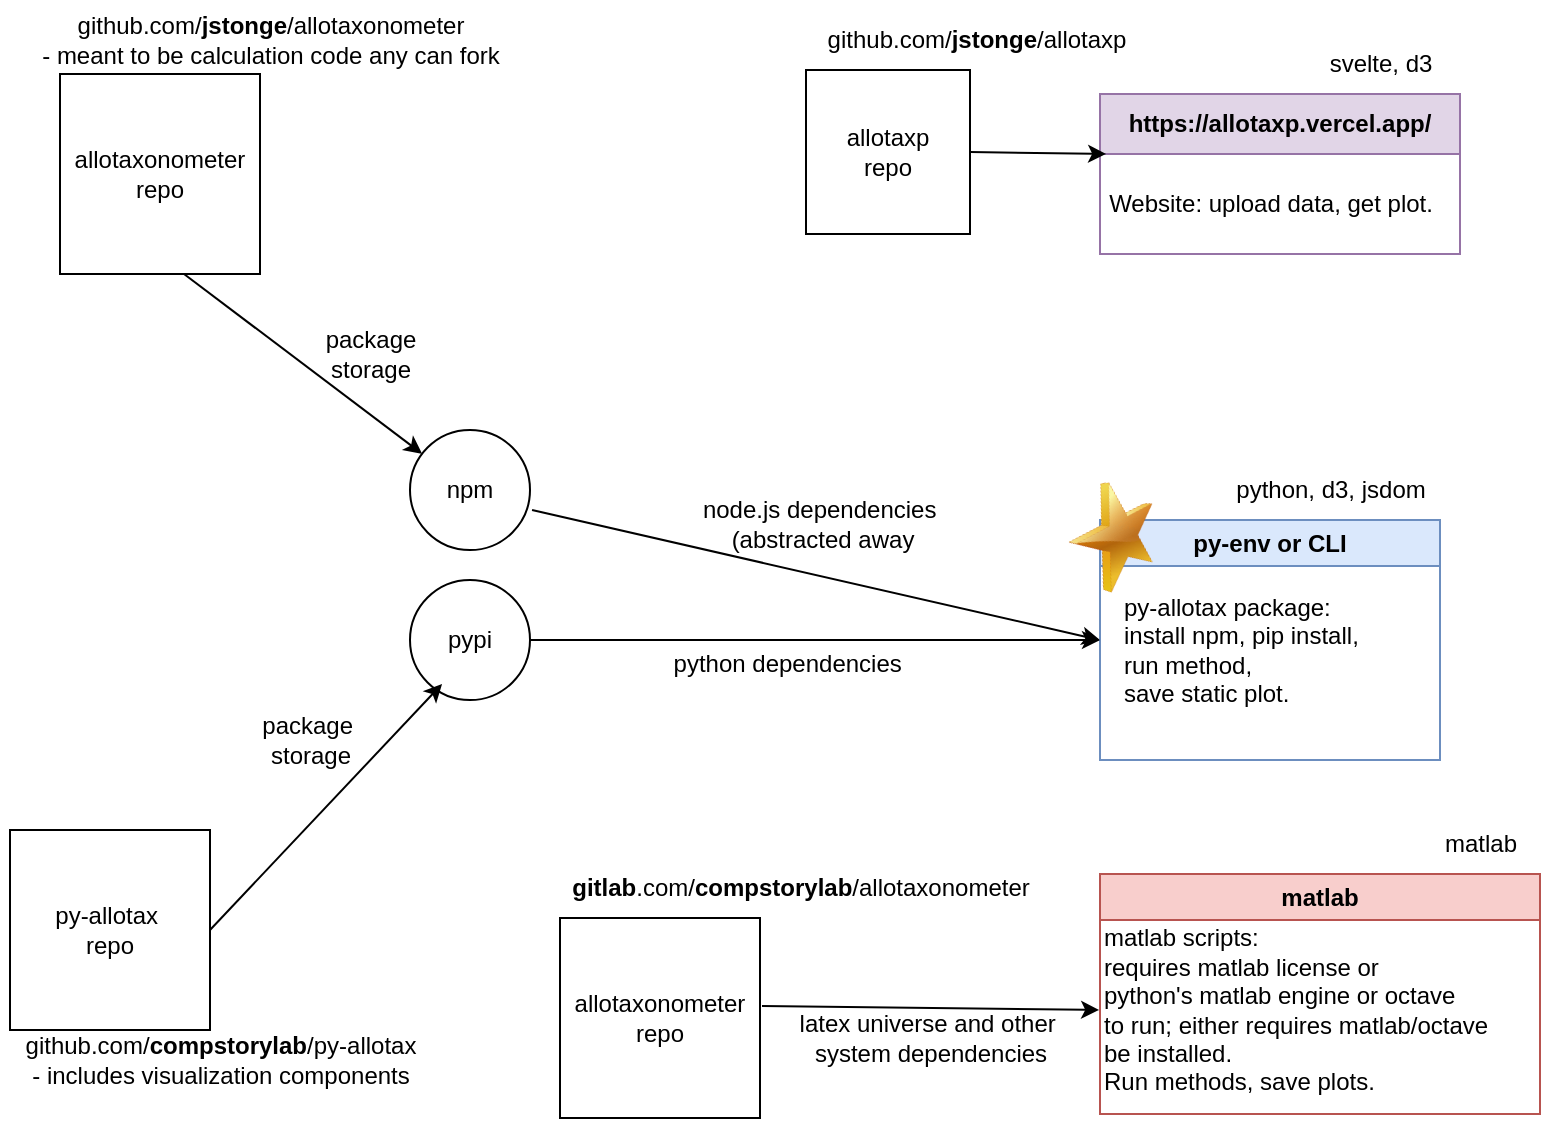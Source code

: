 <mxfile version="26.0.5">
  <diagram name="Page-1" id="ZMV4DmxlQaIOeI6pwuCv">
    <mxGraphModel dx="1225" dy="895" grid="1" gridSize="10" guides="1" tooltips="1" connect="1" arrows="1" fold="1" page="1" pageScale="1" pageWidth="850" pageHeight="1100" math="0" shadow="0">
      <root>
        <mxCell id="0" />
        <mxCell id="1" parent="0" />
        <mxCell id="OzxO1Z9Ibj85NB9k1Z00-22" value="" style="endArrow=classic;html=1;rounded=0;entryX=0;entryY=0.5;entryDx=0;entryDy=0;exitX=1.017;exitY=0.667;exitDx=0;exitDy=0;exitPerimeter=0;" parent="1" source="OzxO1Z9Ibj85NB9k1Z00-7" target="OzxO1Z9Ibj85NB9k1Z00-20" edge="1">
          <mxGeometry width="50" height="50" relative="1" as="geometry">
            <mxPoint x="90" y="190" as="sourcePoint" />
            <mxPoint x="450" y="230" as="targetPoint" />
            <Array as="points" />
          </mxGeometry>
        </mxCell>
        <mxCell id="OzxO1Z9Ibj85NB9k1Z00-1" value="https://allotaxp.vercel.app/" style="swimlane;whiteSpace=wrap;html=1;fillColor=#e1d5e7;strokeColor=#9673a6;startSize=30;" parent="1" vertex="1">
          <mxGeometry x="580" y="50" width="180" height="80" as="geometry" />
        </mxCell>
        <mxCell id="OzxO1Z9Ibj85NB9k1Z00-4" value="Website: upload data, get plot." style="text;align=center;verticalAlign=middle;resizable=0;points=[];autosize=1;strokeColor=none;fillColor=none;textShadow=0;html=1;" parent="OzxO1Z9Ibj85NB9k1Z00-1" vertex="1">
          <mxGeometry x="-10" y="40" width="190" height="30" as="geometry" />
        </mxCell>
        <mxCell id="OzxO1Z9Ibj85NB9k1Z00-6" value="allotaxonometer repo" style="whiteSpace=wrap;html=1;aspect=fixed;" parent="1" vertex="1">
          <mxGeometry x="60" y="40" width="100" height="100" as="geometry" />
        </mxCell>
        <mxCell id="OzxO1Z9Ibj85NB9k1Z00-7" value="npm" style="ellipse;whiteSpace=wrap;html=1;" parent="1" vertex="1">
          <mxGeometry x="235" y="218" width="60" height="60" as="geometry" />
        </mxCell>
        <mxCell id="OzxO1Z9Ibj85NB9k1Z00-8" value="pypi" style="ellipse;whiteSpace=wrap;html=1;" parent="1" vertex="1">
          <mxGeometry x="235" y="293" width="60" height="60" as="geometry" />
        </mxCell>
        <mxCell id="OzxO1Z9Ibj85NB9k1Z00-9" value="py-allotax&amp;nbsp;&lt;div&gt;repo&lt;/div&gt;" style="whiteSpace=wrap;html=1;aspect=fixed;" parent="1" vertex="1">
          <mxGeometry x="35" y="418" width="100" height="100" as="geometry" />
        </mxCell>
        <mxCell id="OzxO1Z9Ibj85NB9k1Z00-10" value="&lt;div&gt;&lt;span style=&quot;background-color: initial;&quot;&gt;github.com/&lt;b&gt;jstonge&lt;/b&gt;/allotaxonometer&lt;/span&gt;&lt;br&gt;&lt;/div&gt;&lt;div&gt;- meant to be calculation code any can fork&lt;/div&gt;" style="text;html=1;align=center;verticalAlign=middle;resizable=0;points=[];autosize=1;strokeColor=none;fillColor=none;" parent="1" vertex="1">
          <mxGeometry x="40" y="3" width="250" height="40" as="geometry" />
        </mxCell>
        <mxCell id="OzxO1Z9Ibj85NB9k1Z00-11" value="&lt;div&gt;&lt;span style=&quot;background-color: initial;&quot;&gt;github.com/&lt;b&gt;compstorylab&lt;/b&gt;/py-allotax&lt;/span&gt;&lt;br&gt;&lt;/div&gt;&lt;div&gt;&lt;span style=&quot;background-color: initial;&quot;&gt;- includes visualization components&lt;/span&gt;&lt;/div&gt;" style="text;html=1;align=center;verticalAlign=middle;resizable=0;points=[];autosize=1;strokeColor=none;fillColor=none;" parent="1" vertex="1">
          <mxGeometry x="30" y="513" width="220" height="40" as="geometry" />
        </mxCell>
        <mxCell id="OzxO1Z9Ibj85NB9k1Z00-12" value="allotaxonometer repo" style="whiteSpace=wrap;html=1;aspect=fixed;" parent="1" vertex="1">
          <mxGeometry x="310" y="462" width="100" height="100" as="geometry" />
        </mxCell>
        <mxCell id="OzxO1Z9Ibj85NB9k1Z00-13" value="&lt;b&gt;gitlab&lt;/b&gt;.com/&lt;b&gt;compstorylab&lt;/b&gt;/allotaxonometer" style="text;html=1;align=center;verticalAlign=middle;resizable=0;points=[];autosize=1;strokeColor=none;fillColor=none;" parent="1" vertex="1">
          <mxGeometry x="305" y="432" width="250" height="30" as="geometry" />
        </mxCell>
        <mxCell id="OzxO1Z9Ibj85NB9k1Z00-15" value="svelte, d3" style="text;html=1;align=center;verticalAlign=middle;resizable=0;points=[];autosize=1;strokeColor=none;fillColor=none;" parent="1" vertex="1">
          <mxGeometry x="685" y="20" width="70" height="30" as="geometry" />
        </mxCell>
        <mxCell id="OzxO1Z9Ibj85NB9k1Z00-20" value="py-env or CLI" style="swimlane;whiteSpace=wrap;html=1;fillColor=#dae8fc;strokeColor=#6c8ebf;" parent="1" vertex="1">
          <mxGeometry x="580" y="263" width="170" height="120" as="geometry" />
        </mxCell>
        <mxCell id="OzxO1Z9Ibj85NB9k1Z00-21" value="py-allotax package:&amp;nbsp;&lt;div&gt;install npm, pip install&lt;span style=&quot;background-color: transparent; color: light-dark(rgb(0, 0, 0), rgb(255, 255, 255));&quot;&gt;,&amp;nbsp;&lt;/span&gt;&lt;/div&gt;&lt;div&gt;&lt;div&gt;run method,&amp;nbsp;&lt;/div&gt;&lt;div&gt;save static plot.&lt;/div&gt;&lt;/div&gt;" style="text;html=1;align=left;verticalAlign=middle;resizable=0;points=[];autosize=1;strokeColor=none;fillColor=none;" parent="OzxO1Z9Ibj85NB9k1Z00-20" vertex="1">
          <mxGeometry x="10" y="30" width="140" height="70" as="geometry" />
        </mxCell>
        <mxCell id="Tg21E1QMRIyoOfRDBz5q-2" value="" style="image;html=1;image=img/lib/clip_art/general/Star_128x128.png;rotation=-15;" parent="OzxO1Z9Ibj85NB9k1Z00-20" vertex="1">
          <mxGeometry x="-18.15" y="-18.93" width="50" height="54" as="geometry" />
        </mxCell>
        <mxCell id="OzxO1Z9Ibj85NB9k1Z00-23" value="" style="endArrow=classic;html=1;rounded=0;exitX=1;exitY=0.5;exitDx=0;exitDy=0;entryX=0.267;entryY=0.867;entryDx=0;entryDy=0;entryPerimeter=0;" parent="1" source="OzxO1Z9Ibj85NB9k1Z00-9" target="OzxO1Z9Ibj85NB9k1Z00-8" edge="1">
          <mxGeometry width="50" height="50" relative="1" as="geometry">
            <mxPoint x="400" y="280" as="sourcePoint" />
            <mxPoint x="450" y="230" as="targetPoint" />
          </mxGeometry>
        </mxCell>
        <mxCell id="OzxO1Z9Ibj85NB9k1Z00-24" value="" style="endArrow=classic;html=1;rounded=0;entryX=0;entryY=0.5;entryDx=0;entryDy=0;exitX=1;exitY=0.5;exitDx=0;exitDy=0;" parent="1" source="OzxO1Z9Ibj85NB9k1Z00-8" target="OzxO1Z9Ibj85NB9k1Z00-20" edge="1">
          <mxGeometry width="50" height="50" relative="1" as="geometry">
            <mxPoint x="90" y="320" as="sourcePoint" />
            <mxPoint x="450" y="230" as="targetPoint" />
          </mxGeometry>
        </mxCell>
        <mxCell id="OzxO1Z9Ibj85NB9k1Z00-27" value="package&amp;nbsp;&lt;div&gt;storage&lt;/div&gt;" style="text;html=1;align=center;verticalAlign=middle;resizable=0;points=[];autosize=1;strokeColor=none;fillColor=none;" parent="1" vertex="1">
          <mxGeometry x="150" y="353" width="70" height="40" as="geometry" />
        </mxCell>
        <mxCell id="OzxO1Z9Ibj85NB9k1Z00-29" value="node.js&amp;nbsp;&lt;span style=&quot;background-color: initial;&quot;&gt;dependencies&amp;nbsp;&lt;/span&gt;&lt;div&gt;&lt;span style=&quot;background-color: initial;&quot;&gt;(abstracted away&lt;/span&gt;&lt;/div&gt;" style="text;html=1;align=center;verticalAlign=middle;resizable=0;points=[];autosize=1;strokeColor=none;fillColor=none;" parent="1" vertex="1">
          <mxGeometry x="371" y="245" width="140" height="40" as="geometry" />
        </mxCell>
        <mxCell id="OzxO1Z9Ibj85NB9k1Z00-30" value="python&amp;nbsp;&lt;span style=&quot;background-color: initial;&quot;&gt;dependencies&amp;nbsp;&lt;br&gt;&lt;/span&gt;" style="text;html=1;align=center;verticalAlign=middle;resizable=0;points=[];autosize=1;strokeColor=none;fillColor=none;" parent="1" vertex="1">
          <mxGeometry x="355" y="320" width="140" height="30" as="geometry" />
        </mxCell>
        <mxCell id="OzxO1Z9Ibj85NB9k1Z00-31" value="matlab" style="swimlane;whiteSpace=wrap;html=1;fillColor=#f8cecc;strokeColor=#b85450;" parent="1" vertex="1">
          <mxGeometry x="580" y="440" width="220" height="120" as="geometry" />
        </mxCell>
        <mxCell id="OzxO1Z9Ibj85NB9k1Z00-32" value="matlab scripts:&amp;nbsp;&lt;div&gt;requires matlab license or&amp;nbsp;&lt;div&gt;python&#39;s matlab engine or octave&amp;nbsp;&lt;/div&gt;&lt;div&gt;to run; either requires matlab/octave&amp;nbsp;&lt;/div&gt;&lt;div&gt;be installed.&lt;/div&gt;&lt;/div&gt;&lt;div&gt;Run methods, save plots.&lt;/div&gt;" style="text;html=1;align=left;verticalAlign=middle;resizable=0;points=[];autosize=1;strokeColor=none;fillColor=none;" parent="OzxO1Z9Ibj85NB9k1Z00-31" vertex="1">
          <mxGeometry y="18" width="220" height="100" as="geometry" />
        </mxCell>
        <mxCell id="OzxO1Z9Ibj85NB9k1Z00-36" value="matlab" style="text;html=1;align=center;verticalAlign=middle;resizable=0;points=[];autosize=1;strokeColor=none;fillColor=none;" parent="OzxO1Z9Ibj85NB9k1Z00-31" vertex="1">
          <mxGeometry x="160" y="-30" width="60" height="30" as="geometry" />
        </mxCell>
        <mxCell id="OzxO1Z9Ibj85NB9k1Z00-33" value="" style="endArrow=classic;html=1;rounded=0;exitX=1.01;exitY=0.44;exitDx=0;exitDy=0;exitPerimeter=0;entryX=-0.002;entryY=0.5;entryDx=0;entryDy=0;entryPerimeter=0;" parent="1" source="OzxO1Z9Ibj85NB9k1Z00-12" target="OzxO1Z9Ibj85NB9k1Z00-32" edge="1">
          <mxGeometry width="50" height="50" relative="1" as="geometry">
            <mxPoint x="400" y="280" as="sourcePoint" />
            <mxPoint x="450" y="230" as="targetPoint" />
          </mxGeometry>
        </mxCell>
        <mxCell id="OzxO1Z9Ibj85NB9k1Z00-34" value="&lt;div&gt;latex universe and other&amp;nbsp;&lt;/div&gt;&lt;div&gt;system&amp;nbsp;&lt;span style=&quot;background-color: initial;&quot;&gt;dependencies&lt;/span&gt;&lt;/div&gt;" style="text;html=1;align=center;verticalAlign=middle;resizable=0;points=[];autosize=1;strokeColor=none;fillColor=none;" parent="1" vertex="1">
          <mxGeometry x="420" y="502" width="150" height="40" as="geometry" />
        </mxCell>
        <mxCell id="OzxO1Z9Ibj85NB9k1Z00-35" value="python, d3, jsdom" style="text;html=1;align=center;verticalAlign=middle;resizable=0;points=[];autosize=1;strokeColor=none;fillColor=none;" parent="1" vertex="1">
          <mxGeometry x="635" y="233" width="120" height="30" as="geometry" />
        </mxCell>
        <mxCell id="OzxO1Z9Ibj85NB9k1Z00-38" value="allotaxp&lt;div&gt;repo&lt;/div&gt;" style="whiteSpace=wrap;html=1;aspect=fixed;" parent="1" vertex="1">
          <mxGeometry x="433" y="38" width="82" height="82" as="geometry" />
        </mxCell>
        <mxCell id="OzxO1Z9Ibj85NB9k1Z00-39" value="github.com/&lt;b&gt;jstonge&lt;/b&gt;/allotaxp" style="text;html=1;align=center;verticalAlign=middle;resizable=0;points=[];autosize=1;strokeColor=none;fillColor=none;" parent="1" vertex="1">
          <mxGeometry x="433" y="8" width="170" height="30" as="geometry" />
        </mxCell>
        <mxCell id="OzxO1Z9Ibj85NB9k1Z00-40" value="" style="endArrow=classic;html=1;rounded=0;exitX=1;exitY=0.5;exitDx=0;exitDy=0;entryX=0.017;entryY=0.375;entryDx=0;entryDy=0;entryPerimeter=0;" parent="1" source="OzxO1Z9Ibj85NB9k1Z00-38" target="OzxO1Z9Ibj85NB9k1Z00-1" edge="1">
          <mxGeometry width="50" height="50" relative="1" as="geometry">
            <mxPoint x="400" y="280" as="sourcePoint" />
            <mxPoint x="450" y="230" as="targetPoint" />
          </mxGeometry>
        </mxCell>
        <mxCell id="OzxO1Z9Ibj85NB9k1Z00-45" value="" style="endArrow=classic;html=1;rounded=0;exitX=0.62;exitY=1;exitDx=0;exitDy=0;exitPerimeter=0;" parent="1" source="OzxO1Z9Ibj85NB9k1Z00-6" target="OzxO1Z9Ibj85NB9k1Z00-7" edge="1">
          <mxGeometry width="50" height="50" relative="1" as="geometry">
            <mxPoint x="122" y="140" as="sourcePoint" />
            <mxPoint x="241" y="230" as="targetPoint" />
          </mxGeometry>
        </mxCell>
        <mxCell id="OzxO1Z9Ibj85NB9k1Z00-17" value="package&lt;div&gt;storage&lt;/div&gt;" style="text;html=1;align=center;verticalAlign=middle;resizable=0;points=[];autosize=1;strokeColor=none;fillColor=none;" parent="1" vertex="1">
          <mxGeometry x="180" y="160" width="70" height="40" as="geometry" />
        </mxCell>
      </root>
    </mxGraphModel>
  </diagram>
</mxfile>
